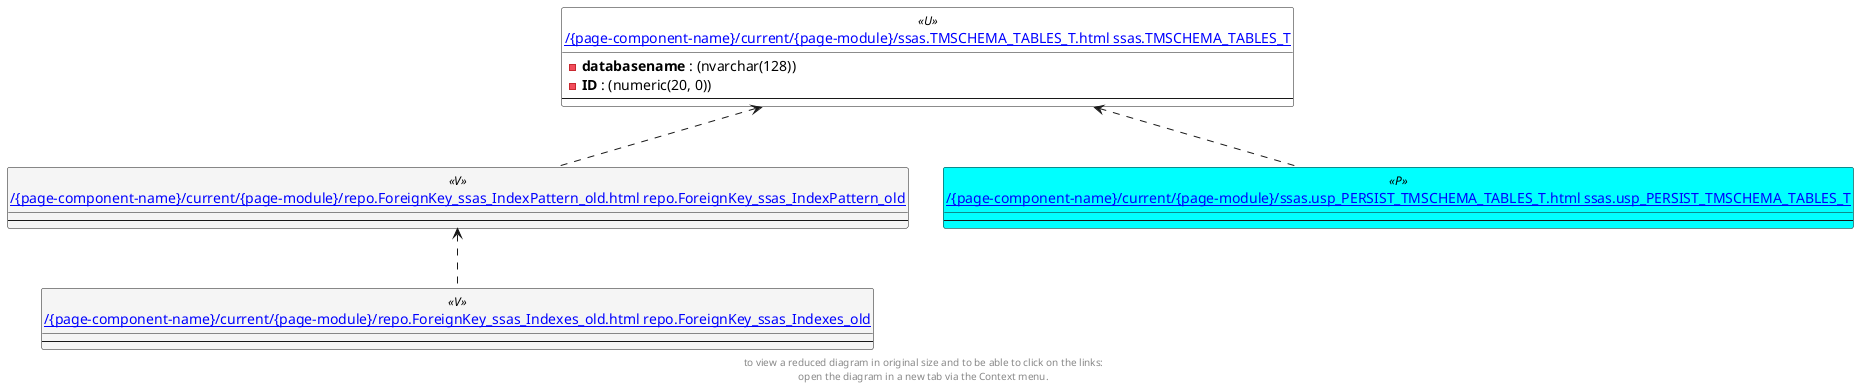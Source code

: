 @startuml
'Left to right direction
top to bottom direction
hide circle
'avoide "." issues:
set namespaceSeparator none


skinparam class {
  BackgroundColor White
  BackgroundColor<<FN>> Yellow
  BackgroundColor<<FS>> Yellow
  BackgroundColor<<FT>> LightGray
  BackgroundColor<<IF>> Yellow
  BackgroundColor<<IS>> Yellow
  BackgroundColor<<P>> Aqua
  BackgroundColor<<PC>> Aqua
  BackgroundColor<<SN>> Yellow
  BackgroundColor<<SO>> SlateBlue
  BackgroundColor<<TF>> LightGray
  BackgroundColor<<TR>> Tomato
  BackgroundColor<<U>> White
  BackgroundColor<<V>> WhiteSmoke
  BackgroundColor<<X>> Aqua
}


entity "[[{site-url}/{page-component-name}/current/{page-module}/repo.ForeignKey_ssas_Indexes_old.html repo.ForeignKey_ssas_Indexes_old]]" as repo.ForeignKey_ssas_Indexes_old << V >> {
  --
}

entity "[[{site-url}/{page-component-name}/current/{page-module}/repo.ForeignKey_ssas_IndexPattern_old.html repo.ForeignKey_ssas_IndexPattern_old]]" as repo.ForeignKey_ssas_IndexPattern_old << V >> {
  --
}

entity "[[{site-url}/{page-component-name}/current/{page-module}/ssas.TMSCHEMA_TABLES_T.html ssas.TMSCHEMA_TABLES_T]]" as ssas.TMSCHEMA_TABLES_T << U >> {
  - **databasename** : (nvarchar(128))
  - **ID** : (numeric(20, 0))
  --
}

entity "[[{site-url}/{page-component-name}/current/{page-module}/ssas.usp_PERSIST_TMSCHEMA_TABLES_T.html ssas.usp_PERSIST_TMSCHEMA_TABLES_T]]" as ssas.usp_PERSIST_TMSCHEMA_TABLES_T << P >> {
  --
}

repo.ForeignKey_ssas_IndexPattern_old <.. repo.ForeignKey_ssas_Indexes_old
ssas.TMSCHEMA_TABLES_T <.. ssas.usp_PERSIST_TMSCHEMA_TABLES_T
ssas.TMSCHEMA_TABLES_T <.. repo.ForeignKey_ssas_IndexPattern_old
footer
to view a reduced diagram in original size and to be able to click on the links:
open the diagram in a new tab via the Context menu.
end footer

@enduml

